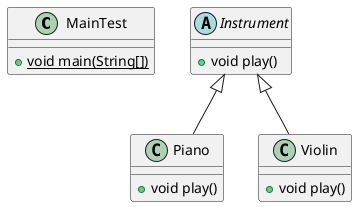 @startuml
class MainTest {
+ {static} void main(String[])
}
abstract class Instrument {
+ void play()
}
class Piano {
+ void play()
}
class Violin {
+ void play()
}


Instrument <|-- Piano
Instrument <|-- Violin
@enduml
